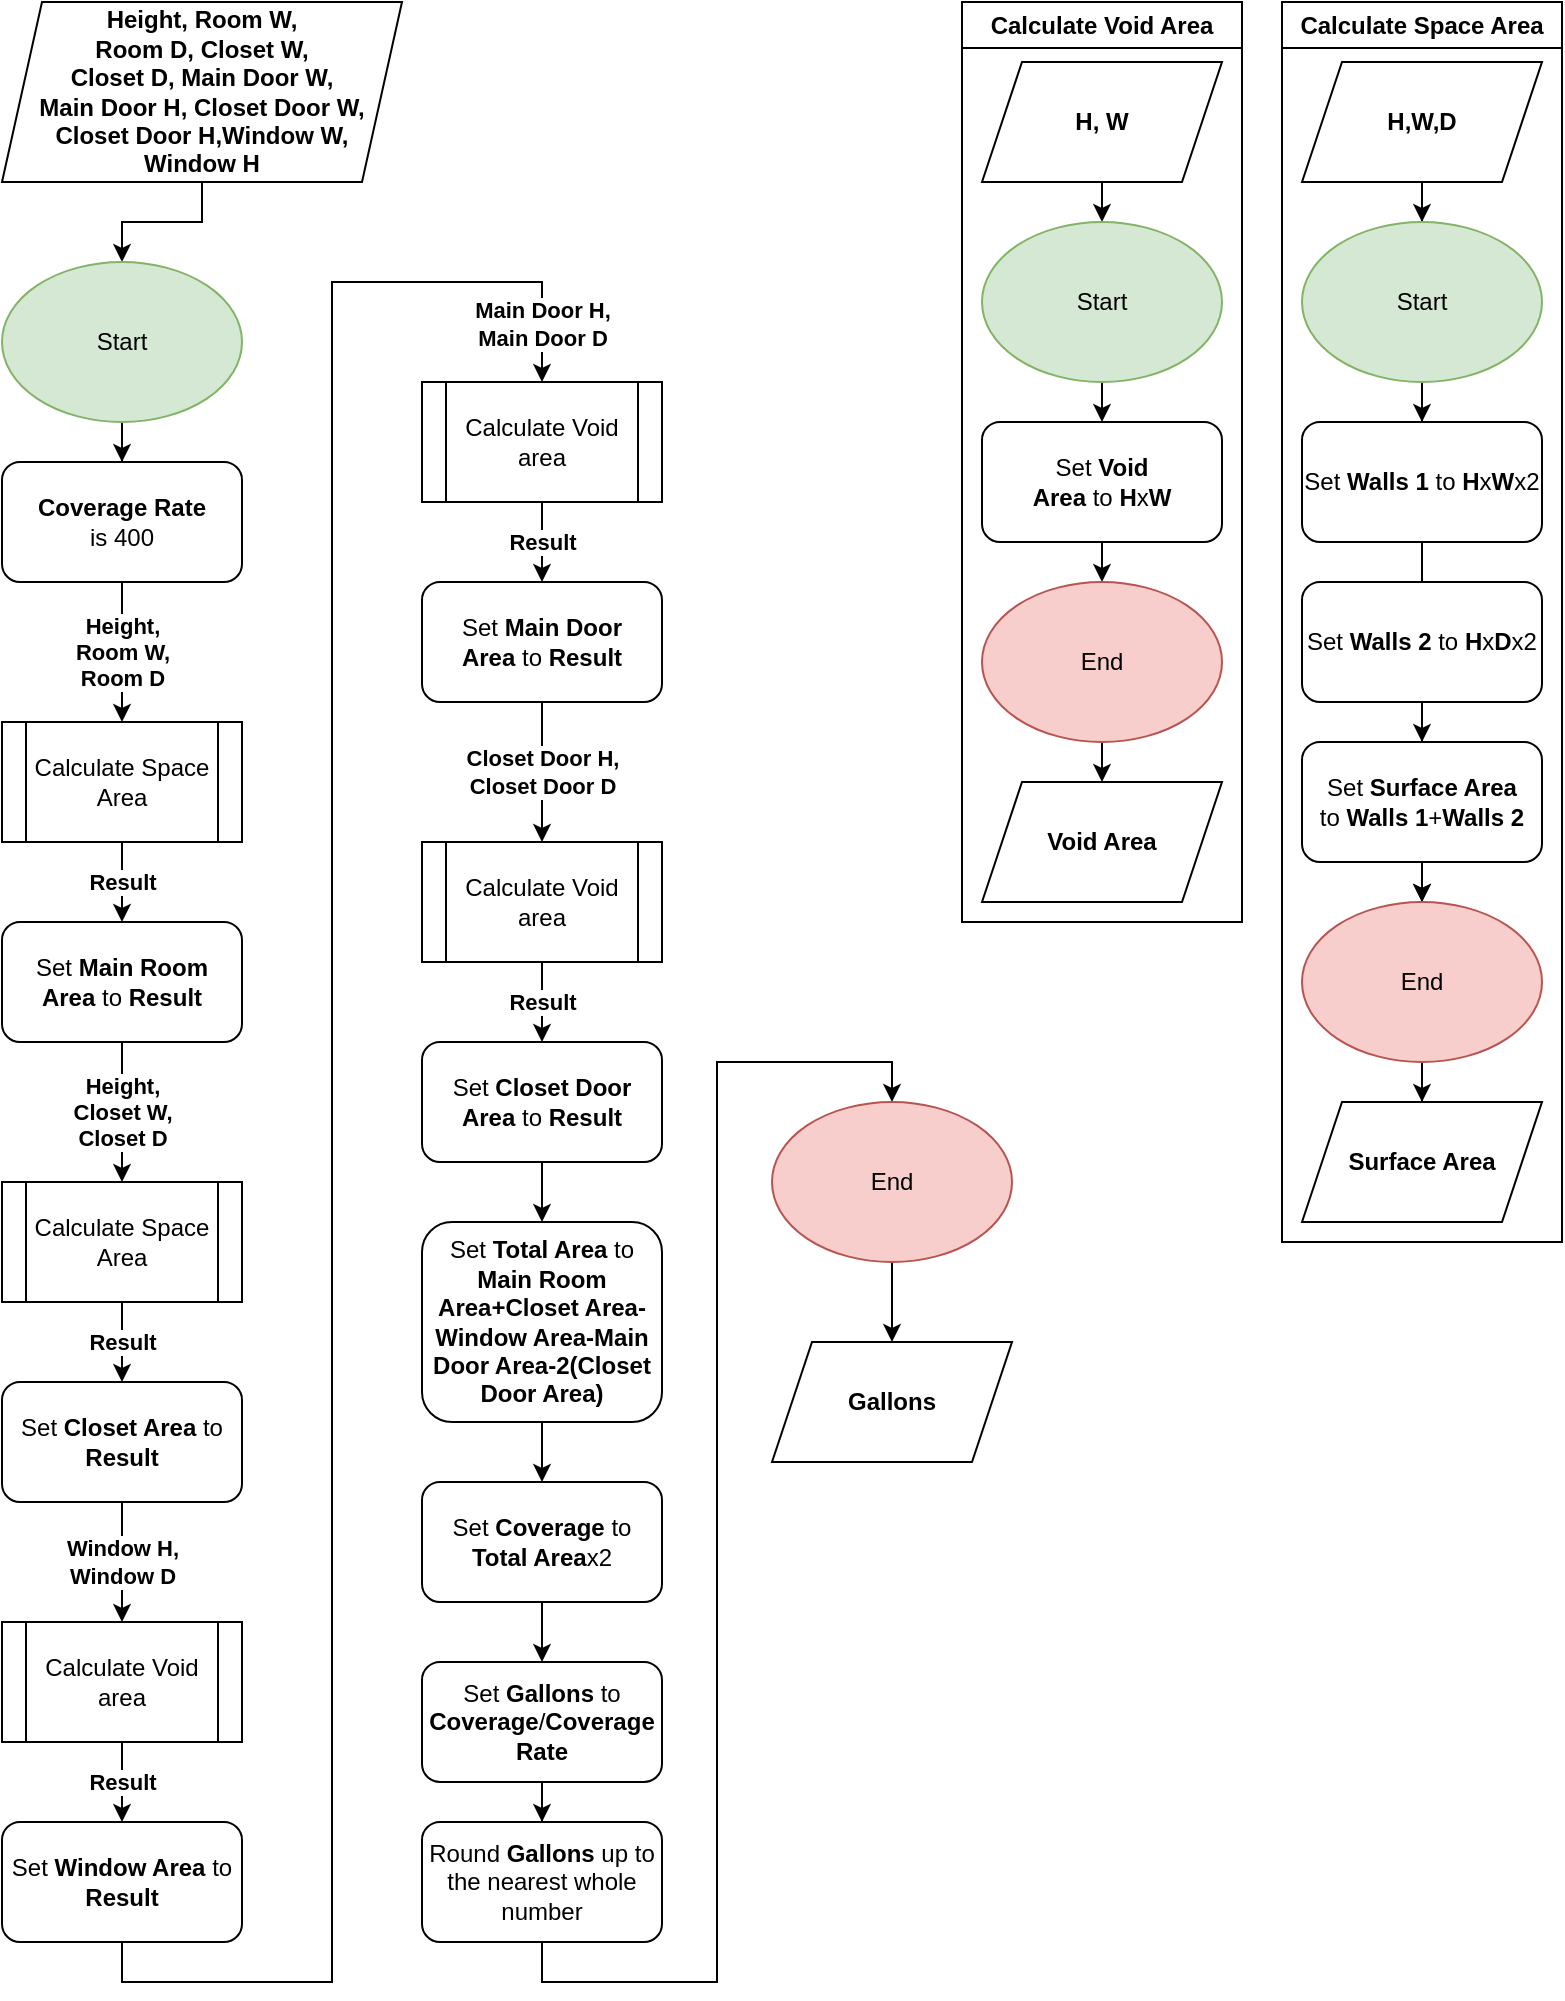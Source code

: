 <mxfile version="24.7.10">
  <diagram name="Page-1" id="uJFL2EZ22F4vlHx-uCxO">
    <mxGraphModel dx="1054" dy="921" grid="1" gridSize="10" guides="1" tooltips="1" connect="1" arrows="1" fold="1" page="1" pageScale="1" pageWidth="850" pageHeight="1100" math="0" shadow="0">
      <root>
        <mxCell id="0" />
        <mxCell id="1" parent="0" />
        <mxCell id="XVhK8neQdVpPmh5Un0Qz-3" value="" style="edgeStyle=orthogonalEdgeStyle;rounded=0;orthogonalLoop=1;jettySize=auto;html=1;" edge="1" parent="1" source="XVhK8neQdVpPmh5Un0Qz-1" target="XVhK8neQdVpPmh5Un0Qz-2">
          <mxGeometry relative="1" as="geometry" />
        </mxCell>
        <mxCell id="XVhK8neQdVpPmh5Un0Qz-1" value="Height, Room W,&lt;br&gt;Room D, Closet W,&lt;br&gt;Closet D, Main Door W,&lt;br&gt;Main Door H, Closet Door W,&lt;br&gt;Closet Door H,Window W,&lt;br&gt;Window H" style="shape=parallelogram;perimeter=parallelogramPerimeter;whiteSpace=wrap;html=1;fixedSize=1;fontStyle=1" vertex="1" parent="1">
          <mxGeometry x="40" y="10" width="200" height="90" as="geometry" />
        </mxCell>
        <mxCell id="XVhK8neQdVpPmh5Un0Qz-6" value="" style="edgeStyle=orthogonalEdgeStyle;rounded=0;orthogonalLoop=1;jettySize=auto;html=1;" edge="1" parent="1" source="XVhK8neQdVpPmh5Un0Qz-2" target="XVhK8neQdVpPmh5Un0Qz-4">
          <mxGeometry relative="1" as="geometry" />
        </mxCell>
        <mxCell id="XVhK8neQdVpPmh5Un0Qz-2" value="Start" style="ellipse;whiteSpace=wrap;html=1;fillColor=#d5e8d4;strokeColor=#82b366;" vertex="1" parent="1">
          <mxGeometry x="40" y="140" width="120" height="80" as="geometry" />
        </mxCell>
        <mxCell id="XVhK8neQdVpPmh5Un0Qz-7" value="&lt;b&gt;Height,&lt;br&gt;Room W,&lt;br&gt;Room D&lt;/b&gt;" style="edgeStyle=orthogonalEdgeStyle;rounded=0;orthogonalLoop=1;jettySize=auto;html=1;" edge="1" parent="1" source="XVhK8neQdVpPmh5Un0Qz-4" target="XVhK8neQdVpPmh5Un0Qz-5">
          <mxGeometry relative="1" as="geometry">
            <mxPoint as="offset" />
          </mxGeometry>
        </mxCell>
        <mxCell id="XVhK8neQdVpPmh5Un0Qz-4" value="&lt;b&gt;Coverage Rate&lt;/b&gt;&lt;br&gt;is 400" style="rounded=1;whiteSpace=wrap;html=1;" vertex="1" parent="1">
          <mxGeometry x="40" y="240" width="120" height="60" as="geometry" />
        </mxCell>
        <mxCell id="XVhK8neQdVpPmh5Un0Qz-25" value="&lt;b&gt;Result&lt;/b&gt;" style="edgeStyle=orthogonalEdgeStyle;rounded=0;orthogonalLoop=1;jettySize=auto;html=1;" edge="1" parent="1" source="XVhK8neQdVpPmh5Un0Qz-5" target="XVhK8neQdVpPmh5Un0Qz-24">
          <mxGeometry relative="1" as="geometry" />
        </mxCell>
        <mxCell id="XVhK8neQdVpPmh5Un0Qz-5" value="Calculate Space Area" style="shape=process;whiteSpace=wrap;html=1;backgroundOutline=1;" vertex="1" parent="1">
          <mxGeometry x="40" y="370" width="120" height="60" as="geometry" />
        </mxCell>
        <mxCell id="XVhK8neQdVpPmh5Un0Qz-8" value="Calculate Space Area" style="swimlane;whiteSpace=wrap;html=1;" vertex="1" parent="1">
          <mxGeometry x="680" y="10" width="140" height="620" as="geometry" />
        </mxCell>
        <mxCell id="XVhK8neQdVpPmh5Un0Qz-23" value="" style="edgeStyle=orthogonalEdgeStyle;rounded=0;orthogonalLoop=1;jettySize=auto;html=1;" edge="1" parent="XVhK8neQdVpPmh5Un0Qz-8" source="XVhK8neQdVpPmh5Un0Qz-9" target="XVhK8neQdVpPmh5Un0Qz-10">
          <mxGeometry relative="1" as="geometry" />
        </mxCell>
        <mxCell id="XVhK8neQdVpPmh5Un0Qz-9" value="&lt;b&gt;H,W,D&lt;/b&gt;" style="shape=parallelogram;perimeter=parallelogramPerimeter;whiteSpace=wrap;html=1;fixedSize=1;" vertex="1" parent="XVhK8neQdVpPmh5Un0Qz-8">
          <mxGeometry x="10" y="30" width="120" height="60" as="geometry" />
        </mxCell>
        <mxCell id="XVhK8neQdVpPmh5Un0Qz-22" style="edgeStyle=orthogonalEdgeStyle;rounded=0;orthogonalLoop=1;jettySize=auto;html=1;entryX=0.5;entryY=0;entryDx=0;entryDy=0;" edge="1" parent="XVhK8neQdVpPmh5Un0Qz-8" source="XVhK8neQdVpPmh5Un0Qz-10" target="XVhK8neQdVpPmh5Un0Qz-11">
          <mxGeometry relative="1" as="geometry" />
        </mxCell>
        <mxCell id="XVhK8neQdVpPmh5Un0Qz-10" value="Start" style="ellipse;whiteSpace=wrap;html=1;fillColor=#d5e8d4;strokeColor=#82b366;" vertex="1" parent="XVhK8neQdVpPmh5Un0Qz-8">
          <mxGeometry x="10" y="110" width="120" height="80" as="geometry" />
        </mxCell>
        <mxCell id="XVhK8neQdVpPmh5Un0Qz-19" value="" style="edgeStyle=orthogonalEdgeStyle;rounded=0;orthogonalLoop=1;jettySize=auto;html=1;" edge="1" parent="XVhK8neQdVpPmh5Un0Qz-8" source="XVhK8neQdVpPmh5Un0Qz-11" target="XVhK8neQdVpPmh5Un0Qz-13">
          <mxGeometry relative="1" as="geometry" />
        </mxCell>
        <mxCell id="XVhK8neQdVpPmh5Un0Qz-11" value="Set &lt;b&gt;Walls 1&lt;/b&gt; to &lt;b&gt;H&lt;/b&gt;x&lt;b&gt;W&lt;/b&gt;x2" style="rounded=1;whiteSpace=wrap;html=1;" vertex="1" parent="XVhK8neQdVpPmh5Un0Qz-8">
          <mxGeometry x="10" y="210" width="120" height="60" as="geometry" />
        </mxCell>
        <mxCell id="XVhK8neQdVpPmh5Un0Qz-18" value="" style="edgeStyle=orthogonalEdgeStyle;rounded=0;orthogonalLoop=1;jettySize=auto;html=1;" edge="1" parent="XVhK8neQdVpPmh5Un0Qz-8" source="XVhK8neQdVpPmh5Un0Qz-12" target="XVhK8neQdVpPmh5Un0Qz-14">
          <mxGeometry relative="1" as="geometry" />
        </mxCell>
        <mxCell id="XVhK8neQdVpPmh5Un0Qz-12" value="Set &lt;b&gt;Walls 2&lt;/b&gt; to &lt;b&gt;H&lt;/b&gt;x&lt;b&gt;D&lt;/b&gt;x2" style="rounded=1;whiteSpace=wrap;html=1;" vertex="1" parent="XVhK8neQdVpPmh5Un0Qz-8">
          <mxGeometry x="10" y="290" width="120" height="60" as="geometry" />
        </mxCell>
        <mxCell id="XVhK8neQdVpPmh5Un0Qz-17" value="" style="edgeStyle=orthogonalEdgeStyle;rounded=0;orthogonalLoop=1;jettySize=auto;html=1;" edge="1" parent="XVhK8neQdVpPmh5Un0Qz-8" source="XVhK8neQdVpPmh5Un0Qz-13" target="XVhK8neQdVpPmh5Un0Qz-14">
          <mxGeometry relative="1" as="geometry" />
        </mxCell>
        <mxCell id="XVhK8neQdVpPmh5Un0Qz-13" value="Set &lt;b&gt;Surface Area &lt;/b&gt;to&amp;nbsp;&lt;b&gt;Walls 1&lt;/b&gt;+&lt;b&gt;Walls 2&lt;/b&gt;" style="rounded=1;whiteSpace=wrap;html=1;" vertex="1" parent="XVhK8neQdVpPmh5Un0Qz-8">
          <mxGeometry x="10" y="370" width="120" height="60" as="geometry" />
        </mxCell>
        <mxCell id="XVhK8neQdVpPmh5Un0Qz-16" value="" style="edgeStyle=orthogonalEdgeStyle;rounded=0;orthogonalLoop=1;jettySize=auto;html=1;" edge="1" parent="XVhK8neQdVpPmh5Un0Qz-8" source="XVhK8neQdVpPmh5Un0Qz-14" target="XVhK8neQdVpPmh5Un0Qz-15">
          <mxGeometry relative="1" as="geometry" />
        </mxCell>
        <mxCell id="XVhK8neQdVpPmh5Un0Qz-14" value="End" style="ellipse;whiteSpace=wrap;html=1;fillColor=#f8cecc;strokeColor=#b85450;" vertex="1" parent="XVhK8neQdVpPmh5Un0Qz-8">
          <mxGeometry x="10" y="450" width="120" height="80" as="geometry" />
        </mxCell>
        <mxCell id="XVhK8neQdVpPmh5Un0Qz-15" value="&lt;b&gt;Surface Area&lt;/b&gt;" style="shape=parallelogram;perimeter=parallelogramPerimeter;whiteSpace=wrap;html=1;fixedSize=1;" vertex="1" parent="XVhK8neQdVpPmh5Un0Qz-8">
          <mxGeometry x="10" y="550" width="120" height="60" as="geometry" />
        </mxCell>
        <mxCell id="XVhK8neQdVpPmh5Un0Qz-28" value="&lt;b&gt;Height,&lt;br&gt;Closet W,&lt;br&gt;Closet D&lt;/b&gt;" style="edgeStyle=orthogonalEdgeStyle;rounded=0;orthogonalLoop=1;jettySize=auto;html=1;" edge="1" parent="1" source="XVhK8neQdVpPmh5Un0Qz-24" target="XVhK8neQdVpPmh5Un0Qz-27">
          <mxGeometry relative="1" as="geometry" />
        </mxCell>
        <mxCell id="XVhK8neQdVpPmh5Un0Qz-24" value="Set &lt;b&gt;Main Room Area&amp;nbsp;&lt;/b&gt;to &lt;b&gt;Result&lt;/b&gt;" style="rounded=1;whiteSpace=wrap;html=1;" vertex="1" parent="1">
          <mxGeometry x="40" y="470" width="120" height="60" as="geometry" />
        </mxCell>
        <mxCell id="XVhK8neQdVpPmh5Un0Qz-30" value="Result" style="edgeStyle=orthogonalEdgeStyle;rounded=0;orthogonalLoop=1;jettySize=auto;html=1;fontStyle=1" edge="1" parent="1" source="XVhK8neQdVpPmh5Un0Qz-27" target="XVhK8neQdVpPmh5Un0Qz-29">
          <mxGeometry relative="1" as="geometry" />
        </mxCell>
        <mxCell id="XVhK8neQdVpPmh5Un0Qz-27" value="Calculate Space Area" style="shape=process;whiteSpace=wrap;html=1;backgroundOutline=1;" vertex="1" parent="1">
          <mxGeometry x="40" y="600" width="120" height="60" as="geometry" />
        </mxCell>
        <mxCell id="XVhK8neQdVpPmh5Un0Qz-43" value="Window H,&lt;br&gt;Window D" style="edgeStyle=orthogonalEdgeStyle;rounded=0;orthogonalLoop=1;jettySize=auto;html=1;exitX=0.5;exitY=1;exitDx=0;exitDy=0;entryX=0.5;entryY=0;entryDx=0;entryDy=0;fontStyle=1" edge="1" parent="1" source="XVhK8neQdVpPmh5Un0Qz-29" target="XVhK8neQdVpPmh5Un0Qz-42">
          <mxGeometry relative="1" as="geometry" />
        </mxCell>
        <mxCell id="XVhK8neQdVpPmh5Un0Qz-29" value="Set &lt;b&gt;Closet Area&lt;/b&gt;&amp;nbsp;to &lt;b&gt;Result&lt;/b&gt;" style="rounded=1;whiteSpace=wrap;html=1;" vertex="1" parent="1">
          <mxGeometry x="40" y="700" width="120" height="60" as="geometry" />
        </mxCell>
        <mxCell id="XVhK8neQdVpPmh5Un0Qz-31" value="Calculate Void Area" style="swimlane;whiteSpace=wrap;html=1;" vertex="1" parent="1">
          <mxGeometry x="520" y="10" width="140" height="460" as="geometry" />
        </mxCell>
        <mxCell id="XVhK8neQdVpPmh5Un0Qz-41" style="edgeStyle=orthogonalEdgeStyle;rounded=0;orthogonalLoop=1;jettySize=auto;html=1;exitX=0.5;exitY=1;exitDx=0;exitDy=0;entryX=0.5;entryY=0;entryDx=0;entryDy=0;" edge="1" parent="XVhK8neQdVpPmh5Un0Qz-31" source="XVhK8neQdVpPmh5Un0Qz-33" target="XVhK8neQdVpPmh5Un0Qz-34">
          <mxGeometry relative="1" as="geometry" />
        </mxCell>
        <mxCell id="XVhK8neQdVpPmh5Un0Qz-33" value="&lt;b&gt;H, W&lt;/b&gt;" style="shape=parallelogram;perimeter=parallelogramPerimeter;whiteSpace=wrap;html=1;fixedSize=1;" vertex="1" parent="XVhK8neQdVpPmh5Un0Qz-31">
          <mxGeometry x="10" y="30" width="120" height="60" as="geometry" />
        </mxCell>
        <mxCell id="XVhK8neQdVpPmh5Un0Qz-40" style="edgeStyle=orthogonalEdgeStyle;rounded=0;orthogonalLoop=1;jettySize=auto;html=1;exitX=0.5;exitY=1;exitDx=0;exitDy=0;entryX=0.5;entryY=0;entryDx=0;entryDy=0;" edge="1" parent="XVhK8neQdVpPmh5Un0Qz-31" source="XVhK8neQdVpPmh5Un0Qz-34" target="XVhK8neQdVpPmh5Un0Qz-36">
          <mxGeometry relative="1" as="geometry" />
        </mxCell>
        <mxCell id="XVhK8neQdVpPmh5Un0Qz-34" value="Start" style="ellipse;whiteSpace=wrap;html=1;fillColor=#d5e8d4;strokeColor=#82b366;" vertex="1" parent="XVhK8neQdVpPmh5Un0Qz-31">
          <mxGeometry x="10" y="110" width="120" height="80" as="geometry" />
        </mxCell>
        <mxCell id="XVhK8neQdVpPmh5Un0Qz-35" value="Void Area" style="shape=parallelogram;perimeter=parallelogramPerimeter;whiteSpace=wrap;html=1;fixedSize=1;fontStyle=1" vertex="1" parent="XVhK8neQdVpPmh5Un0Qz-31">
          <mxGeometry x="10" y="390" width="120" height="60" as="geometry" />
        </mxCell>
        <mxCell id="XVhK8neQdVpPmh5Un0Qz-39" style="edgeStyle=orthogonalEdgeStyle;rounded=0;orthogonalLoop=1;jettySize=auto;html=1;exitX=0.5;exitY=1;exitDx=0;exitDy=0;entryX=0.5;entryY=0;entryDx=0;entryDy=0;" edge="1" parent="XVhK8neQdVpPmh5Un0Qz-31" source="XVhK8neQdVpPmh5Un0Qz-36" target="XVhK8neQdVpPmh5Un0Qz-37">
          <mxGeometry relative="1" as="geometry" />
        </mxCell>
        <mxCell id="XVhK8neQdVpPmh5Un0Qz-36" value="Set &lt;b&gt;Void Area&lt;/b&gt;&amp;nbsp;to&amp;nbsp;&lt;b&gt;H&lt;/b&gt;x&lt;b&gt;W&lt;/b&gt;" style="rounded=1;whiteSpace=wrap;html=1;" vertex="1" parent="XVhK8neQdVpPmh5Un0Qz-31">
          <mxGeometry x="10" y="210" width="120" height="60" as="geometry" />
        </mxCell>
        <mxCell id="XVhK8neQdVpPmh5Un0Qz-38" style="edgeStyle=orthogonalEdgeStyle;rounded=0;orthogonalLoop=1;jettySize=auto;html=1;exitX=0.5;exitY=1;exitDx=0;exitDy=0;entryX=0.5;entryY=0;entryDx=0;entryDy=0;" edge="1" parent="XVhK8neQdVpPmh5Un0Qz-31" source="XVhK8neQdVpPmh5Un0Qz-37" target="XVhK8neQdVpPmh5Un0Qz-35">
          <mxGeometry relative="1" as="geometry" />
        </mxCell>
        <mxCell id="XVhK8neQdVpPmh5Un0Qz-37" value="End" style="ellipse;whiteSpace=wrap;html=1;fillColor=#f8cecc;strokeColor=#b85450;" vertex="1" parent="XVhK8neQdVpPmh5Un0Qz-31">
          <mxGeometry x="10" y="290" width="120" height="80" as="geometry" />
        </mxCell>
        <mxCell id="XVhK8neQdVpPmh5Un0Qz-45" value="Result" style="edgeStyle=orthogonalEdgeStyle;rounded=0;orthogonalLoop=1;jettySize=auto;html=1;exitX=0.5;exitY=1;exitDx=0;exitDy=0;entryX=0.5;entryY=0;entryDx=0;entryDy=0;fontStyle=1" edge="1" parent="1" source="XVhK8neQdVpPmh5Un0Qz-42" target="XVhK8neQdVpPmh5Un0Qz-44">
          <mxGeometry relative="1" as="geometry" />
        </mxCell>
        <mxCell id="XVhK8neQdVpPmh5Un0Qz-42" value="Calculate Void area" style="shape=process;whiteSpace=wrap;html=1;backgroundOutline=1;" vertex="1" parent="1">
          <mxGeometry x="40" y="820" width="120" height="60" as="geometry" />
        </mxCell>
        <mxCell id="XVhK8neQdVpPmh5Un0Qz-44" value="Set &lt;b&gt;Window Area&lt;/b&gt;&amp;nbsp;to &lt;b&gt;Result&lt;/b&gt;" style="rounded=1;whiteSpace=wrap;html=1;" vertex="1" parent="1">
          <mxGeometry x="40" y="920" width="120" height="60" as="geometry" />
        </mxCell>
        <mxCell id="XVhK8neQdVpPmh5Un0Qz-50" value="Main Door H,&lt;br&gt;Main Door D" style="edgeStyle=orthogonalEdgeStyle;rounded=0;orthogonalLoop=1;jettySize=auto;html=1;exitX=0.5;exitY=1;exitDx=0;exitDy=0;entryX=0.5;entryY=0;entryDx=0;entryDy=0;fontStyle=1" edge="1" parent="1" target="XVhK8neQdVpPmh5Un0Qz-52" source="XVhK8neQdVpPmh5Un0Qz-44">
          <mxGeometry x="0.948" relative="1" as="geometry">
            <mxPoint x="310" y="160" as="sourcePoint" />
            <Array as="points">
              <mxPoint x="100" y="1000" />
              <mxPoint x="205" y="1000" />
              <mxPoint x="205" y="150" />
              <mxPoint x="310" y="150" />
            </Array>
            <mxPoint as="offset" />
          </mxGeometry>
        </mxCell>
        <mxCell id="XVhK8neQdVpPmh5Un0Qz-51" value="Result" style="edgeStyle=orthogonalEdgeStyle;rounded=0;orthogonalLoop=1;jettySize=auto;html=1;exitX=0.5;exitY=1;exitDx=0;exitDy=0;entryX=0.5;entryY=0;entryDx=0;entryDy=0;fontStyle=1" edge="1" parent="1" source="XVhK8neQdVpPmh5Un0Qz-52" target="XVhK8neQdVpPmh5Un0Qz-53">
          <mxGeometry relative="1" as="geometry" />
        </mxCell>
        <mxCell id="XVhK8neQdVpPmh5Un0Qz-52" value="Calculate Void area" style="shape=process;whiteSpace=wrap;html=1;backgroundOutline=1;" vertex="1" parent="1">
          <mxGeometry x="250" y="200" width="120" height="60" as="geometry" />
        </mxCell>
        <mxCell id="XVhK8neQdVpPmh5Un0Qz-53" value="Set &lt;b&gt;Main Door Area&lt;/b&gt;&amp;nbsp;to &lt;b&gt;Result&lt;/b&gt;" style="rounded=1;whiteSpace=wrap;html=1;" vertex="1" parent="1">
          <mxGeometry x="250" y="300" width="120" height="60" as="geometry" />
        </mxCell>
        <mxCell id="XVhK8neQdVpPmh5Un0Qz-54" value="Closet Door H,&lt;br&gt;Closet Door D" style="edgeStyle=orthogonalEdgeStyle;rounded=0;orthogonalLoop=1;jettySize=auto;html=1;exitX=0.5;exitY=1;exitDx=0;exitDy=0;entryX=0.5;entryY=0;entryDx=0;entryDy=0;fontStyle=1" edge="1" parent="1" target="XVhK8neQdVpPmh5Un0Qz-56" source="XVhK8neQdVpPmh5Un0Qz-53">
          <mxGeometry relative="1" as="geometry">
            <mxPoint x="310" y="470" as="sourcePoint" />
          </mxGeometry>
        </mxCell>
        <mxCell id="XVhK8neQdVpPmh5Un0Qz-55" value="Result" style="edgeStyle=orthogonalEdgeStyle;rounded=0;orthogonalLoop=1;jettySize=auto;html=1;exitX=0.5;exitY=1;exitDx=0;exitDy=0;entryX=0.5;entryY=0;entryDx=0;entryDy=0;fontStyle=1" edge="1" parent="1" source="XVhK8neQdVpPmh5Un0Qz-56" target="XVhK8neQdVpPmh5Un0Qz-57">
          <mxGeometry relative="1" as="geometry" />
        </mxCell>
        <mxCell id="XVhK8neQdVpPmh5Un0Qz-56" value="Calculate Void area" style="shape=process;whiteSpace=wrap;html=1;backgroundOutline=1;" vertex="1" parent="1">
          <mxGeometry x="250" y="430" width="120" height="60" as="geometry" />
        </mxCell>
        <mxCell id="XVhK8neQdVpPmh5Un0Qz-59" value="" style="edgeStyle=orthogonalEdgeStyle;rounded=0;orthogonalLoop=1;jettySize=auto;html=1;" edge="1" parent="1" source="XVhK8neQdVpPmh5Un0Qz-57" target="XVhK8neQdVpPmh5Un0Qz-58">
          <mxGeometry relative="1" as="geometry" />
        </mxCell>
        <mxCell id="XVhK8neQdVpPmh5Un0Qz-57" value="Set &lt;b&gt;Closet Door Area&lt;/b&gt;&amp;nbsp;to &lt;b&gt;Result&lt;/b&gt;" style="rounded=1;whiteSpace=wrap;html=1;" vertex="1" parent="1">
          <mxGeometry x="250" y="530" width="120" height="60" as="geometry" />
        </mxCell>
        <mxCell id="XVhK8neQdVpPmh5Un0Qz-61" value="" style="edgeStyle=orthogonalEdgeStyle;rounded=0;orthogonalLoop=1;jettySize=auto;html=1;" edge="1" parent="1" source="XVhK8neQdVpPmh5Un0Qz-58" target="XVhK8neQdVpPmh5Un0Qz-60">
          <mxGeometry relative="1" as="geometry" />
        </mxCell>
        <mxCell id="XVhK8neQdVpPmh5Un0Qz-58" value="Set &lt;b&gt;Total Area &lt;/b&gt;to &lt;b&gt;Main Room Area+Closet Area-Window Area-Main Door Area-2(Closet Door Area)&lt;/b&gt;" style="whiteSpace=wrap;html=1;rounded=1;" vertex="1" parent="1">
          <mxGeometry x="250" y="620" width="120" height="100" as="geometry" />
        </mxCell>
        <mxCell id="XVhK8neQdVpPmh5Un0Qz-63" value="" style="edgeStyle=orthogonalEdgeStyle;rounded=0;orthogonalLoop=1;jettySize=auto;html=1;" edge="1" parent="1" source="XVhK8neQdVpPmh5Un0Qz-60" target="XVhK8neQdVpPmh5Un0Qz-62">
          <mxGeometry relative="1" as="geometry" />
        </mxCell>
        <mxCell id="XVhK8neQdVpPmh5Un0Qz-60" value="Set &lt;b&gt;Coverage &lt;/b&gt;to &lt;b&gt;Total Area&lt;/b&gt;x2" style="whiteSpace=wrap;html=1;rounded=1;direction=west;" vertex="1" parent="1">
          <mxGeometry x="250" y="750" width="120" height="60" as="geometry" />
        </mxCell>
        <mxCell id="XVhK8neQdVpPmh5Un0Qz-65" value="" style="edgeStyle=orthogonalEdgeStyle;rounded=0;orthogonalLoop=1;jettySize=auto;html=1;" edge="1" parent="1" source="XVhK8neQdVpPmh5Un0Qz-62" target="XVhK8neQdVpPmh5Un0Qz-64">
          <mxGeometry relative="1" as="geometry" />
        </mxCell>
        <mxCell id="XVhK8neQdVpPmh5Un0Qz-62" value="Set &lt;b&gt;Gallons&lt;/b&gt;&amp;nbsp;to &lt;b&gt;Coverage&lt;/b&gt;/&lt;b&gt;Coverage Rate&lt;/b&gt;" style="whiteSpace=wrap;html=1;rounded=1;" vertex="1" parent="1">
          <mxGeometry x="250" y="840" width="120" height="60" as="geometry" />
        </mxCell>
        <mxCell id="XVhK8neQdVpPmh5Un0Qz-68" style="edgeStyle=orthogonalEdgeStyle;rounded=0;orthogonalLoop=1;jettySize=auto;html=1;exitX=0.5;exitY=1;exitDx=0;exitDy=0;entryX=0.5;entryY=0;entryDx=0;entryDy=0;" edge="1" parent="1" source="XVhK8neQdVpPmh5Un0Qz-64" target="XVhK8neQdVpPmh5Un0Qz-66">
          <mxGeometry relative="1" as="geometry" />
        </mxCell>
        <mxCell id="XVhK8neQdVpPmh5Un0Qz-64" value="Round &lt;b&gt;Gallons&lt;/b&gt;&amp;nbsp;up to the nearest whole number" style="whiteSpace=wrap;html=1;rounded=1;" vertex="1" parent="1">
          <mxGeometry x="250" y="920" width="120" height="60" as="geometry" />
        </mxCell>
        <mxCell id="XVhK8neQdVpPmh5Un0Qz-69" value="" style="edgeStyle=orthogonalEdgeStyle;rounded=0;orthogonalLoop=1;jettySize=auto;html=1;" edge="1" parent="1" source="XVhK8neQdVpPmh5Un0Qz-66" target="XVhK8neQdVpPmh5Un0Qz-67">
          <mxGeometry relative="1" as="geometry" />
        </mxCell>
        <mxCell id="XVhK8neQdVpPmh5Un0Qz-66" value="End" style="ellipse;whiteSpace=wrap;html=1;fillColor=#f8cecc;strokeColor=#b85450;" vertex="1" parent="1">
          <mxGeometry x="425" y="560" width="120" height="80" as="geometry" />
        </mxCell>
        <mxCell id="XVhK8neQdVpPmh5Un0Qz-67" value="&lt;b&gt;Gallons&lt;/b&gt;" style="shape=parallelogram;perimeter=parallelogramPerimeter;whiteSpace=wrap;html=1;fixedSize=1;" vertex="1" parent="1">
          <mxGeometry x="425" y="680" width="120" height="60" as="geometry" />
        </mxCell>
      </root>
    </mxGraphModel>
  </diagram>
</mxfile>
